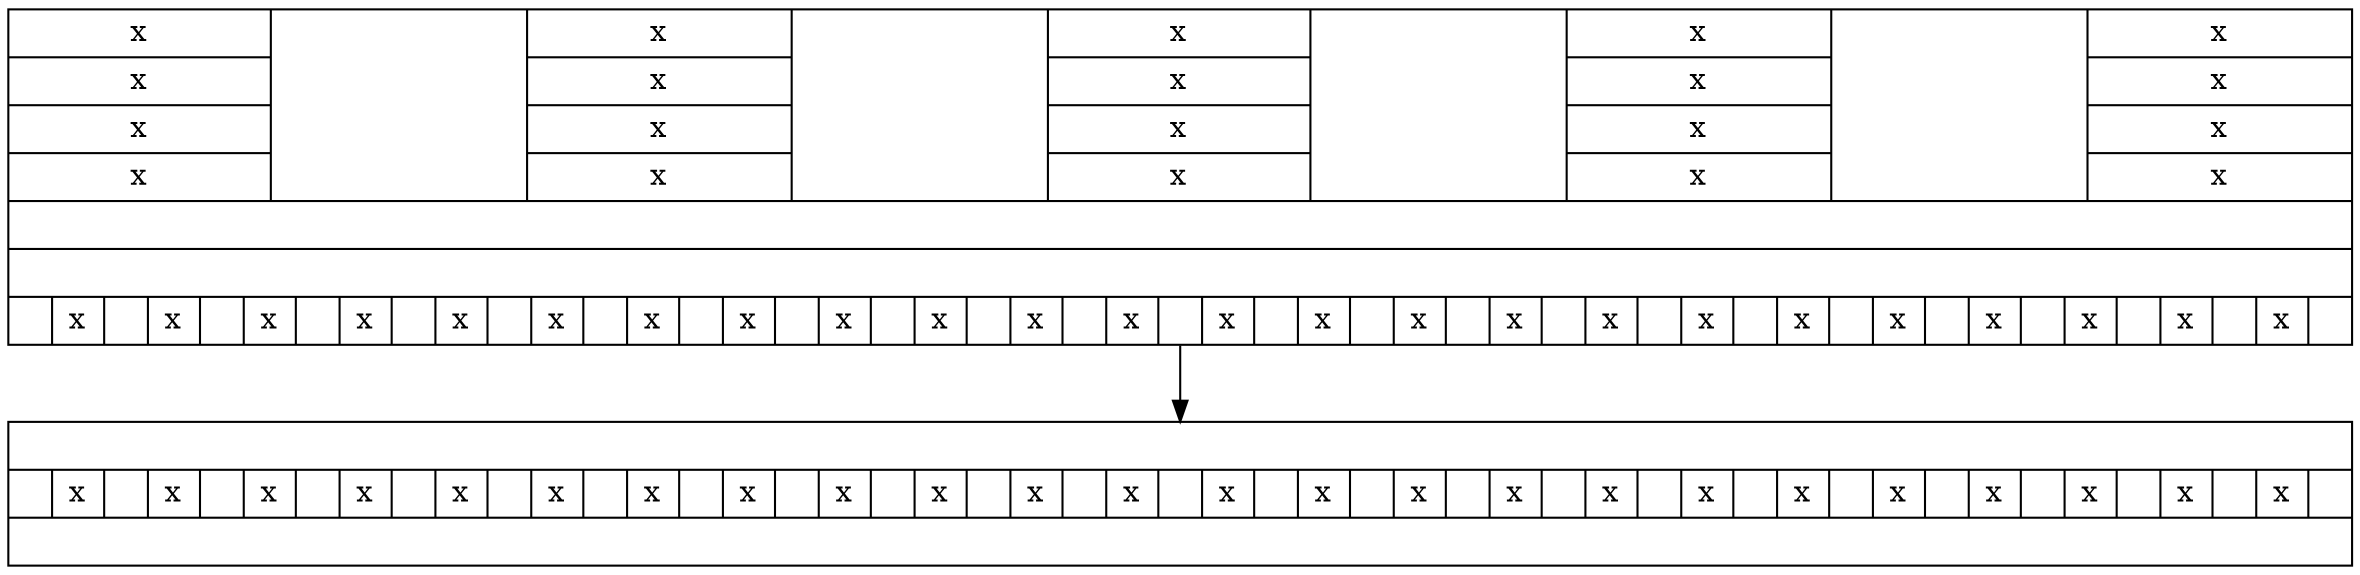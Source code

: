 digraph xxx {
  bib_patch [ shape=record label="{
  					{
						{x|x|x|x}||
						{x|x|x|x}||
						{x|x|x|x}||
						{x|x|x|x}||
						{x|x|x|x}
					}|||
					{|x||x||x||x||x||x||x||x||x||x||x||x||x||x||x||x||x||x||x||x||x||x||x||x|}
				   }" ];
  alslug_patch [ shape=record label="{
					|{ |x| |x| |x| |x| |x| |x| |x| |x| |x| |x| |x| |x| |x| |x| |x| |x| |x| |x| |x| |x| |x| |x| |x| |x| }|
                                      }" ];
  bib_patch -> alslug_patch;
}
